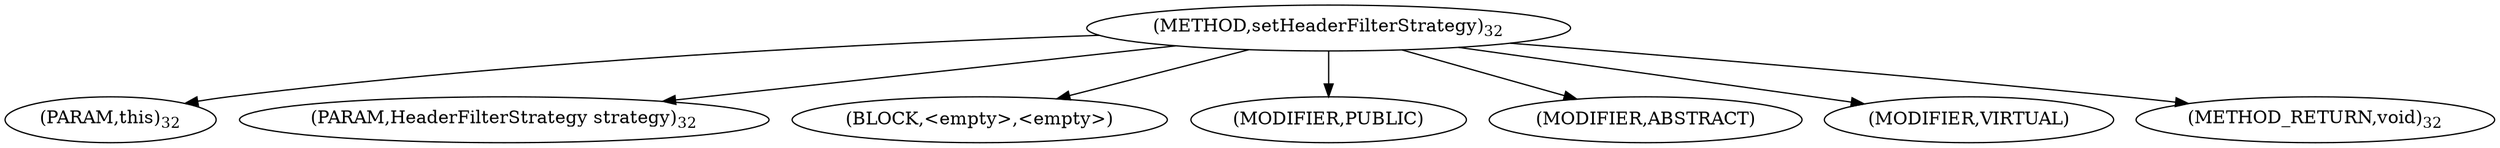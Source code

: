 digraph "setHeaderFilterStrategy" {  
"14" [label = <(METHOD,setHeaderFilterStrategy)<SUB>32</SUB>> ]
"15" [label = <(PARAM,this)<SUB>32</SUB>> ]
"16" [label = <(PARAM,HeaderFilterStrategy strategy)<SUB>32</SUB>> ]
"17" [label = <(BLOCK,&lt;empty&gt;,&lt;empty&gt;)> ]
"18" [label = <(MODIFIER,PUBLIC)> ]
"19" [label = <(MODIFIER,ABSTRACT)> ]
"20" [label = <(MODIFIER,VIRTUAL)> ]
"21" [label = <(METHOD_RETURN,void)<SUB>32</SUB>> ]
  "14" -> "15" 
  "14" -> "16" 
  "14" -> "17" 
  "14" -> "18" 
  "14" -> "19" 
  "14" -> "20" 
  "14" -> "21" 
}
